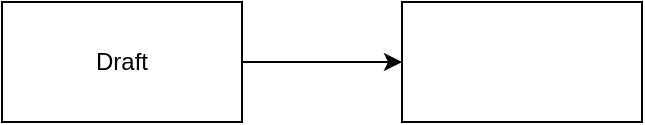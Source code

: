 <mxfile version="21.3.6" type="github">
  <diagram name="Page-1" id="kLUA6TsU8sL8LGA2KK4X">
    <mxGraphModel dx="711" dy="441" grid="1" gridSize="10" guides="1" tooltips="1" connect="1" arrows="1" fold="1" page="1" pageScale="1" pageWidth="850" pageHeight="1100" math="0" shadow="0">
      <root>
        <mxCell id="0" />
        <mxCell id="1" parent="0" />
        <mxCell id="IocjMU5OBaOiECZsumAb-3" style="edgeStyle=orthogonalEdgeStyle;rounded=0;orthogonalLoop=1;jettySize=auto;html=1;entryX=0;entryY=0.5;entryDx=0;entryDy=0;" edge="1" parent="1" source="IocjMU5OBaOiECZsumAb-1" target="IocjMU5OBaOiECZsumAb-2">
          <mxGeometry relative="1" as="geometry" />
        </mxCell>
        <mxCell id="IocjMU5OBaOiECZsumAb-1" value="Draft" style="rounded=0;whiteSpace=wrap;html=1;" vertex="1" parent="1">
          <mxGeometry x="80" y="190" width="120" height="60" as="geometry" />
        </mxCell>
        <mxCell id="IocjMU5OBaOiECZsumAb-2" value="" style="rounded=0;whiteSpace=wrap;html=1;" vertex="1" parent="1">
          <mxGeometry x="280" y="190" width="120" height="60" as="geometry" />
        </mxCell>
      </root>
    </mxGraphModel>
  </diagram>
</mxfile>
